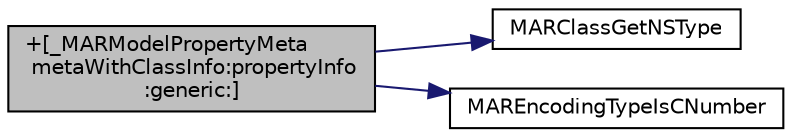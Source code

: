 digraph "+[_MARModelPropertyMeta metaWithClassInfo:propertyInfo:generic:]"
{
  edge [fontname="Helvetica",fontsize="10",labelfontname="Helvetica",labelfontsize="10"];
  node [fontname="Helvetica",fontsize="10",shape=record];
  rankdir="LR";
  Node0 [label="+[_MARModelPropertyMeta\l metaWithClassInfo:propertyInfo\l:generic:]",height=0.2,width=0.4,color="black", fillcolor="grey75", style="filled", fontcolor="black"];
  Node0 -> Node1 [color="midnightblue",fontsize="10",style="solid",fontname="Helvetica"];
  Node1 [label="MARClassGetNSType",height=0.2,width=0.4,color="black", fillcolor="white", style="filled",URL="$_n_s_object_09_m_a_r_model_8m.html#ab8e52d218aefcb4bf244e73660fb209b",tooltip="Get the Foundation class type from property info. "];
  Node0 -> Node2 [color="midnightblue",fontsize="10",style="solid",fontname="Helvetica"];
  Node2 [label="MAREncodingTypeIsCNumber",height=0.2,width=0.4,color="black", fillcolor="white", style="filled",URL="$_n_s_object_09_m_a_r_model_8m.html#a2c1f7ab8f15b706301896955629befeb",tooltip="Whether the type is c number. "];
}
